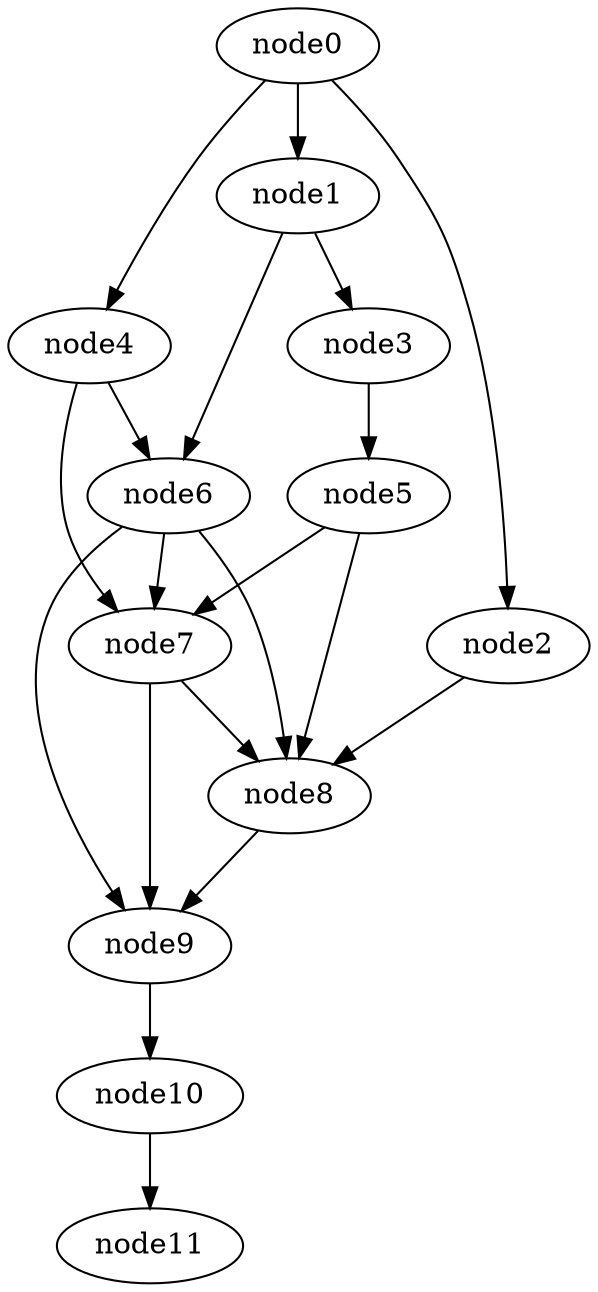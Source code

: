 digraph g{
	node11
	node10 -> node11
	node9 -> node10
	node8 -> node9
	node7 -> node9
	node7 -> node8
	node6 -> node9
	node6 -> node8
	node6 -> node7
	node5 -> node8
	node5 -> node7
	node4 -> node7
	node4 -> node6
	node3 -> node5
	node2 -> node8
	node1 -> node6
	node1 -> node3
	node0 -> node4
	node0 -> node2
	node0 -> node1
}
